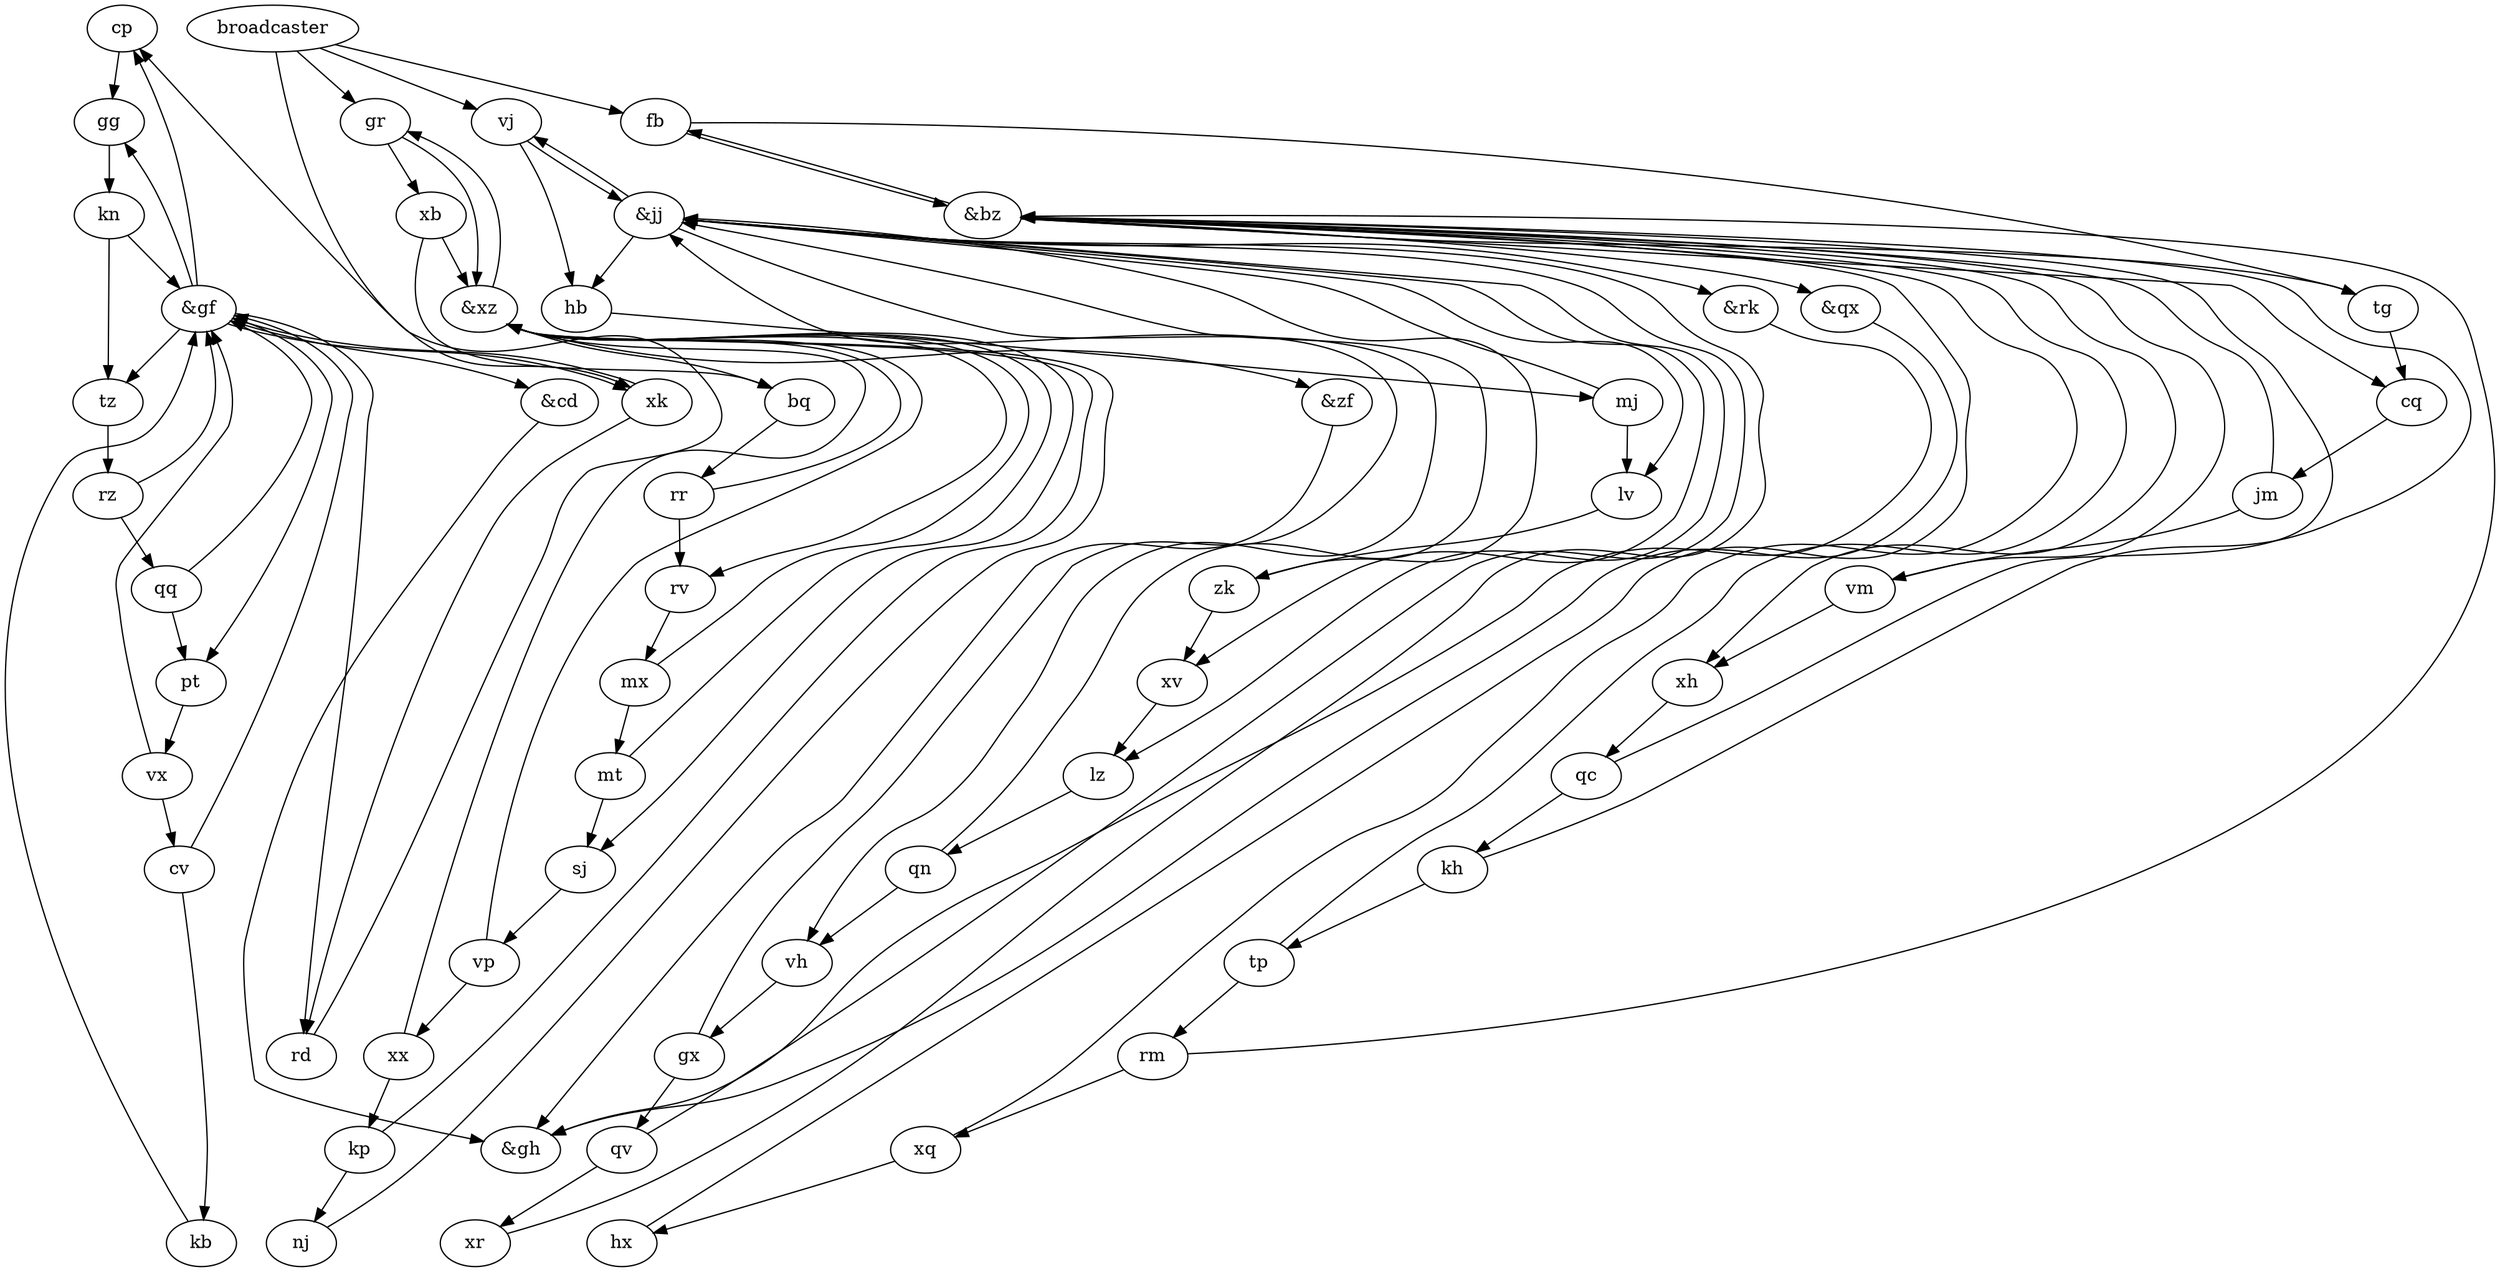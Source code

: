 strict digraph {


	"cp" [  weight=0 ];

	"cp" -> "gg" [  weight=0 ];

	"gr" [  weight=0 ];

	"gr" -> "xb" [  weight=0 ];

	"gr" -> "&xz" [  weight=0 ];

	"&qx" [  weight=0 ];

	"&qx" -> "&gh" [  weight=0 ];

	"&jj" [  weight=0 ];

	"&jj" -> "lv" [  weight=0 ];

	"&jj" -> "hb" [  weight=0 ];

	"&jj" -> "lz" [  weight=0 ];

	"&jj" -> "&rk" [  weight=0 ];

	"&jj" -> "xv" [  weight=0 ];

	"&jj" -> "vj" [  weight=0 ];

	"&jj" -> "vh" [  weight=0 ];

	"kn" [  weight=0 ];

	"kn" -> "&gf" [  weight=0 ];

	"kn" -> "tz" [  weight=0 ];

	"rr" [  weight=0 ];

	"rr" -> "rv" [  weight=0 ];

	"rr" -> "&xz" [  weight=0 ];

	"lz" [  weight=0 ];

	"lz" -> "qn" [  weight=0 ];

	"xh" [  weight=0 ];

	"xh" -> "qc" [  weight=0 ];

	"rd" [  weight=0 ];

	"rd" -> "cp" [  weight=0 ];

	"hb" [  weight=0 ];

	"hb" -> "mj" [  weight=0 ];

	"xv" [  weight=0 ];

	"xv" -> "lz" [  weight=0 ];

	"lv" [  weight=0 ];

	"lv" -> "zk" [  weight=0 ];

	"vx" [  weight=0 ];

	"vx" -> "&gf" [  weight=0 ];

	"vx" -> "cv" [  weight=0 ];

	"cv" [  weight=0 ];

	"cv" -> "&gf" [  weight=0 ];

	"cv" -> "kb" [  weight=0 ];

	"vm" [  weight=0 ];

	"vm" -> "xh" [  weight=0 ];

	"vm" -> "&bz" [  weight=0 ];

	"&bz" [  weight=0 ];

	"&bz" -> "tg" [  weight=0 ];

	"&bz" -> "&qx" [  weight=0 ];

	"&bz" -> "cq" [  weight=0 ];

	"&bz" -> "xh" [  weight=0 ];

	"&bz" -> "fb" [  weight=0 ];

	"kb" [  weight=0 ];

	"kb" -> "&gf" [  weight=0 ];

	"xk" [  weight=0 ];

	"xk" -> "&gf" [  weight=0 ];

	"xk" -> "rd" [  weight=0 ];

	"xr" [  weight=0 ];

	"xr" -> "&jj" [  weight=0 ];

	"gx" [  weight=0 ];

	"gx" -> "&jj" [  weight=0 ];

	"gx" -> "qv" [  weight=0 ];

	"broadcaster" [  weight=0 ];

	"broadcaster" -> "fb" [  weight=0 ];

	"broadcaster" -> "xk" [  weight=0 ];

	"broadcaster" -> "gr" [  weight=0 ];

	"broadcaster" -> "vj" [  weight=0 ];

	"&xz" [  weight=0 ];

	"&xz" -> "sj" [  weight=0 ];

	"&xz" -> "rv" [  weight=0 ];

	"&xz" -> "&zf" [  weight=0 ];

	"&xz" -> "bq" [  weight=0 ];

	"&xz" -> "gr" [  weight=0 ];

	"bq" [  weight=0 ];

	"bq" -> "rr" [  weight=0 ];

	"qq" [  weight=0 ];

	"qq" -> "pt" [  weight=0 ];

	"qq" -> "&gf" [  weight=0 ];

	"cq" [  weight=0 ];

	"cq" -> "jm" [  weight=0 ];

	"tp" [  weight=0 ];

	"tp" -> "rm" [  weight=0 ];

	"tp" -> "&bz" [  weight=0 ];

	"rz" [  weight=0 ];

	"rz" -> "qq" [  weight=0 ];

	"rz" -> "&gf" [  weight=0 ];

	"pt" [  weight=0 ];

	"pt" -> "vx" [  weight=0 ];

	"zk" [  weight=0 ];

	"zk" -> "xv" [  weight=0 ];

	"zk" -> "&jj" [  weight=0 ];

	"kh" [  weight=0 ];

	"kh" -> "tp" [  weight=0 ];

	"kh" -> "&bz" [  weight=0 ];

	"vh" [  weight=0 ];

	"vh" -> "gx" [  weight=0 ];

	"gg" [  weight=0 ];

	"gg" -> "kn" [  weight=0 ];

	"&zf" [  weight=0 ];

	"&zf" -> "&gh" [  weight=0 ];

	"qc" [  weight=0 ];

	"qc" -> "kh" [  weight=0 ];

	"qc" -> "&bz" [  weight=0 ];

	"nj" [  weight=0 ];

	"nj" -> "&xz" [  weight=0 ];

	"xq" [  weight=0 ];

	"xq" -> "&bz" [  weight=0 ];

	"xq" -> "hx" [  weight=0 ];

	"vp" [  weight=0 ];

	"vp" -> "&xz" [  weight=0 ];

	"vp" -> "xx" [  weight=0 ];

	"tz" [  weight=0 ];

	"tz" -> "rz" [  weight=0 ];

	"sj" [  weight=0 ];

	"sj" -> "vp" [  weight=0 ];

	"qn" [  weight=0 ];

	"qn" -> "vh" [  weight=0 ];

	"qn" -> "&jj" [  weight=0 ];

	"kp" [  weight=0 ];

	"kp" -> "nj" [  weight=0 ];

	"kp" -> "&xz" [  weight=0 ];

	"&cd" [  weight=0 ];

	"&cd" -> "&gh" [  weight=0 ];

	"rv" [  weight=0 ];

	"rv" -> "mx" [  weight=0 ];

	"&gf" [  weight=0 ];

	"&gf" -> "tz" [  weight=0 ];

	"&gf" -> "&cd" [  weight=0 ];

	"&gf" -> "rd" [  weight=0 ];

	"&gf" -> "xk" [  weight=0 ];

	"&gf" -> "pt" [  weight=0 ];

	"&gf" -> "cp" [  weight=0 ];

	"&gf" -> "gg" [  weight=0 ];

	"vj" [  weight=0 ];

	"vj" -> "hb" [  weight=0 ];

	"vj" -> "&jj" [  weight=0 ];

	"&gh" [  weight=0 ];

	"xx" [  weight=0 ];

	"xx" -> "&xz" [  weight=0 ];

	"xx" -> "kp" [  weight=0 ];

	"hx" [  weight=0 ];

	"hx" -> "&bz" [  weight=0 ];

	"rm" [  weight=0 ];

	"rm" -> "&bz" [  weight=0 ];

	"rm" -> "xq" [  weight=0 ];

	"fb" [  weight=0 ];

	"fb" -> "&bz" [  weight=0 ];

	"fb" -> "tg" [  weight=0 ];

	"mx" [  weight=0 ];

	"mx" -> "mt" [  weight=0 ];

	"mx" -> "&xz" [  weight=0 ];

	"mt" [  weight=0 ];

	"mt" -> "sj" [  weight=0 ];

	"mt" -> "&xz" [  weight=0 ];

	"xb" [  weight=0 ];

	"xb" -> "&xz" [  weight=0 ];

	"xb" -> "bq" [  weight=0 ];

	"jm" [  weight=0 ];

	"jm" -> "vm" [  weight=0 ];

	"jm" -> "&bz" [  weight=0 ];

	"tg" [  weight=0 ];

	"tg" -> "cq" [  weight=0 ];

	"&rk" [  weight=0 ];

	"&rk" -> "&gh" [  weight=0 ];

	"mj" [  weight=0 ];

	"mj" -> "lv" [  weight=0 ];

	"mj" -> "&jj" [  weight=0 ];

	"qv" [  weight=0 ];

	"qv" -> "xr" [  weight=0 ];

	"qv" -> "&jj" [  weight=0 ];

}
